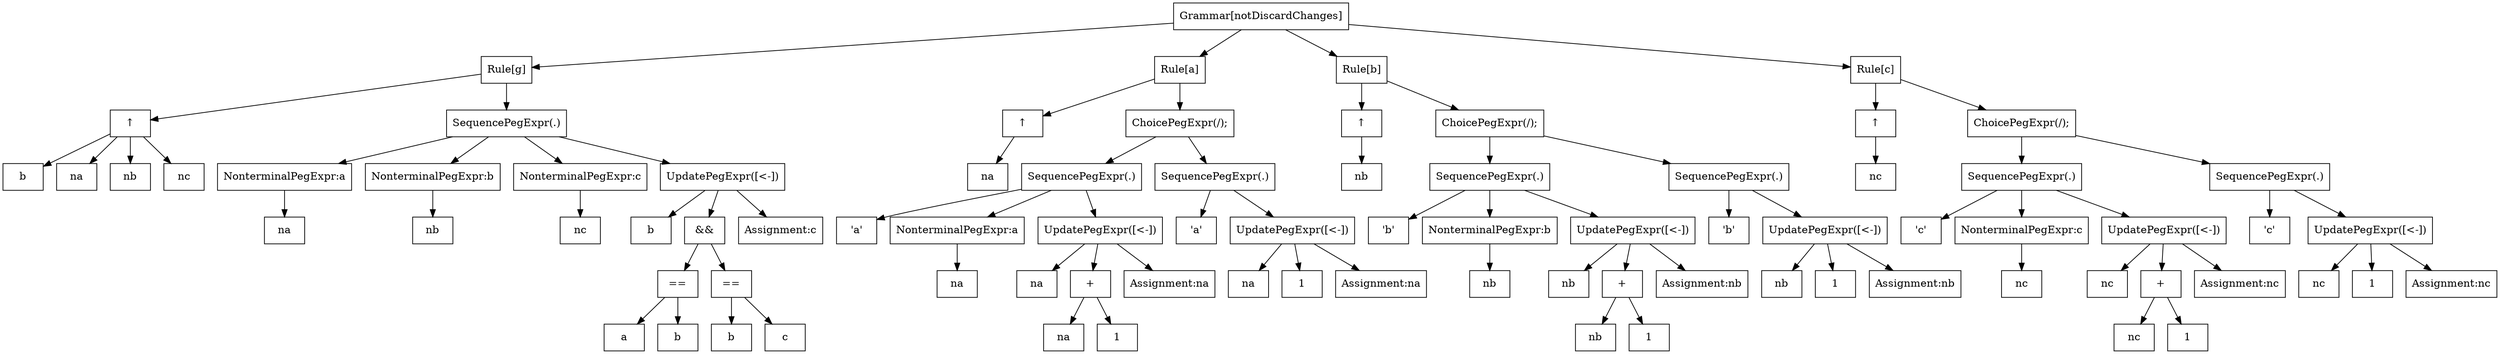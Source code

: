 Digraph notDiscardChanges {
  node [shape="box"];
  grammar [label = "Grammar[notDiscardChanges]"];

  gRule [label = "Rule[g]"];
  grammar -> gRule;
  attributeExpr0 [label = "b"];
  SynAtt1 -> attributeExpr0;
  attributeExpr1 [label = "na"];
  SynAtt1 -> attributeExpr1;
  attributeExpr2 [label = "nb"];
  SynAtt1 -> attributeExpr2;
  attributeExpr3 [label = "nc"];
  SynAtt1 -> attributeExpr3;
  SynAtt1 [label = "↑"];
  gRule -> SynAtt1;
  SequencePeg0 [label = "SequencePegExpr(.)"];
  gRule -> SequencePeg0;
  NonterminalPeg1 [label = "NonterminalPegExpr:a"];
  SequencePeg0 -> NonterminalPeg1;
  attributeExpr4 [label = "na"];
  NonterminalPeg1 -> attributeExpr4;
  NonterminalPeg2 [label = "NonterminalPegExpr:b"];
  SequencePeg0 -> NonterminalPeg2;
  attributeExpr5 [label = "nb"];
  NonterminalPeg2 -> attributeExpr5;
  NonterminalPeg3 [label = "NonterminalPegExpr:c"];
  SequencePeg0 -> NonterminalPeg3;
  attributeExpr6 [label = "nc"];
  NonterminalPeg3 -> attributeExpr6;
  UpdatePeg4 [label = "UpdatePegExpr([<-])"];
  SequencePeg0 -> UpdatePeg4;
  attributeExpr7 [label = "b"];
  UpdatePeg4 -> attributeExpr7;
  AndExpr8 [label = "&&"];
  UpdatePeg4 -> AndExpr8;
  EqualsExpr9 [label = "=="];
  AndExpr8 -> EqualsExpr9;
  attributeExpr10 [label = "a"];
  EqualsExpr9 -> attributeExpr10;
  attributeExpr11 [label = "b"];
  EqualsExpr9 -> attributeExpr11;
  EqualsExpr12 [label = "=="];
  AndExpr8 -> EqualsExpr12;
  attributeExpr13 [label = "b"];
  EqualsExpr12 -> attributeExpr13;
  attributeExpr14 [label = "c"];
  EqualsExpr12 -> attributeExpr14;
  assignmentNode2 [label = "Assignment:c"];
  UpdatePeg4 -> assignmentNode2;
  aRule [label = "Rule[a]"];
  grammar -> aRule;
  attributeExpr15 [label = "na"];
  SynAtt4 -> attributeExpr15;
  SynAtt4 [label = "↑"];
  aRule -> SynAtt4;
  choicePeg5 [label = "ChoicePegExpr(/);"];
  aRule -> choicePeg5;
  SequencePeg6 [label = "SequencePegExpr(.)"];
  choicePeg5 -> SequencePeg6;
  LiteralPeg7 [label = "'a'"];
  SequencePeg6 -> LiteralPeg7;
  NonterminalPeg8 [label = "NonterminalPegExpr:a"];
  SequencePeg6 -> NonterminalPeg8;
  attributeExpr16 [label = "na"];
  NonterminalPeg8 -> attributeExpr16;
  UpdatePeg9 [label = "UpdatePegExpr([<-])"];
  SequencePeg6 -> UpdatePeg9;
  attributeExpr17 [label = "na"];
  UpdatePeg9 -> attributeExpr17;
  AddExpr18 [label = "+"];
  UpdatePeg9 -> AddExpr18;
  attributeExpr19 [label = "na"];
  AddExpr18 -> attributeExpr19;
  IntLiteralExpr20 [label = "1"];
  AddExpr18 -> IntLiteralExpr20;
  assignmentNode5 [label = "Assignment:na"];
  UpdatePeg9 -> assignmentNode5;
  SequencePeg10 [label = "SequencePegExpr(.)"];
  choicePeg5 -> SequencePeg10;
  LiteralPeg11 [label = "'a'"];
  SequencePeg10 -> LiteralPeg11;
  UpdatePeg12 [label = "UpdatePegExpr([<-])"];
  SequencePeg10 -> UpdatePeg12;
  attributeExpr21 [label = "na"];
  UpdatePeg12 -> attributeExpr21;
  IntLiteralExpr22 [label = "1"];
  UpdatePeg12 -> IntLiteralExpr22;
  assignmentNode6 [label = "Assignment:na"];
  UpdatePeg12 -> assignmentNode6;
  bRule [label = "Rule[b]"];
  grammar -> bRule;
  attributeExpr23 [label = "nb"];
  SynAtt8 -> attributeExpr23;
  SynAtt8 [label = "↑"];
  bRule -> SynAtt8;
  choicePeg13 [label = "ChoicePegExpr(/);"];
  bRule -> choicePeg13;
  SequencePeg14 [label = "SequencePegExpr(.)"];
  choicePeg13 -> SequencePeg14;
  LiteralPeg15 [label = "'b'"];
  SequencePeg14 -> LiteralPeg15;
  NonterminalPeg16 [label = "NonterminalPegExpr:b"];
  SequencePeg14 -> NonterminalPeg16;
  attributeExpr24 [label = "nb"];
  NonterminalPeg16 -> attributeExpr24;
  UpdatePeg17 [label = "UpdatePegExpr([<-])"];
  SequencePeg14 -> UpdatePeg17;
  attributeExpr25 [label = "nb"];
  UpdatePeg17 -> attributeExpr25;
  AddExpr26 [label = "+"];
  UpdatePeg17 -> AddExpr26;
  attributeExpr27 [label = "nb"];
  AddExpr26 -> attributeExpr27;
  IntLiteralExpr28 [label = "1"];
  AddExpr26 -> IntLiteralExpr28;
  assignmentNode9 [label = "Assignment:nb"];
  UpdatePeg17 -> assignmentNode9;
  SequencePeg18 [label = "SequencePegExpr(.)"];
  choicePeg13 -> SequencePeg18;
  LiteralPeg19 [label = "'b'"];
  SequencePeg18 -> LiteralPeg19;
  UpdatePeg20 [label = "UpdatePegExpr([<-])"];
  SequencePeg18 -> UpdatePeg20;
  attributeExpr29 [label = "nb"];
  UpdatePeg20 -> attributeExpr29;
  IntLiteralExpr30 [label = "1"];
  UpdatePeg20 -> IntLiteralExpr30;
  assignmentNode10 [label = "Assignment:nb"];
  UpdatePeg20 -> assignmentNode10;
  cRule [label = "Rule[c]"];
  grammar -> cRule;
  attributeExpr31 [label = "nc"];
  SynAtt12 -> attributeExpr31;
  SynAtt12 [label = "↑"];
  cRule -> SynAtt12;
  choicePeg21 [label = "ChoicePegExpr(/);"];
  cRule -> choicePeg21;
  SequencePeg22 [label = "SequencePegExpr(.)"];
  choicePeg21 -> SequencePeg22;
  LiteralPeg23 [label = "'c'"];
  SequencePeg22 -> LiteralPeg23;
  NonterminalPeg24 [label = "NonterminalPegExpr:c"];
  SequencePeg22 -> NonterminalPeg24;
  attributeExpr32 [label = "nc"];
  NonterminalPeg24 -> attributeExpr32;
  UpdatePeg25 [label = "UpdatePegExpr([<-])"];
  SequencePeg22 -> UpdatePeg25;
  attributeExpr33 [label = "nc"];
  UpdatePeg25 -> attributeExpr33;
  AddExpr34 [label = "+"];
  UpdatePeg25 -> AddExpr34;
  attributeExpr35 [label = "nc"];
  AddExpr34 -> attributeExpr35;
  IntLiteralExpr36 [label = "1"];
  AddExpr34 -> IntLiteralExpr36;
  assignmentNode13 [label = "Assignment:nc"];
  UpdatePeg25 -> assignmentNode13;
  SequencePeg26 [label = "SequencePegExpr(.)"];
  choicePeg21 -> SequencePeg26;
  LiteralPeg27 [label = "'c'"];
  SequencePeg26 -> LiteralPeg27;
  UpdatePeg28 [label = "UpdatePegExpr([<-])"];
  SequencePeg26 -> UpdatePeg28;
  attributeExpr37 [label = "nc"];
  UpdatePeg28 -> attributeExpr37;
  IntLiteralExpr38 [label = "1"];
  UpdatePeg28 -> IntLiteralExpr38;
  assignmentNode14 [label = "Assignment:nc"];
  UpdatePeg28 -> assignmentNode14;
}